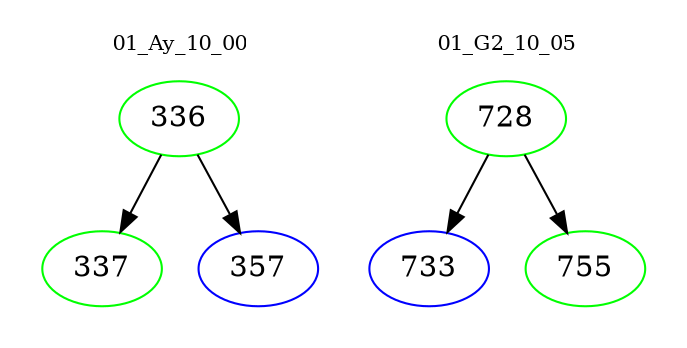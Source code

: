 digraph{
subgraph cluster_0 {
color = white
label = "01_Ay_10_00";
fontsize=10;
T0_336 [label="336", color="green"]
T0_336 -> T0_337 [color="black"]
T0_337 [label="337", color="green"]
T0_336 -> T0_357 [color="black"]
T0_357 [label="357", color="blue"]
}
subgraph cluster_1 {
color = white
label = "01_G2_10_05";
fontsize=10;
T1_728 [label="728", color="green"]
T1_728 -> T1_733 [color="black"]
T1_733 [label="733", color="blue"]
T1_728 -> T1_755 [color="black"]
T1_755 [label="755", color="green"]
}
}
